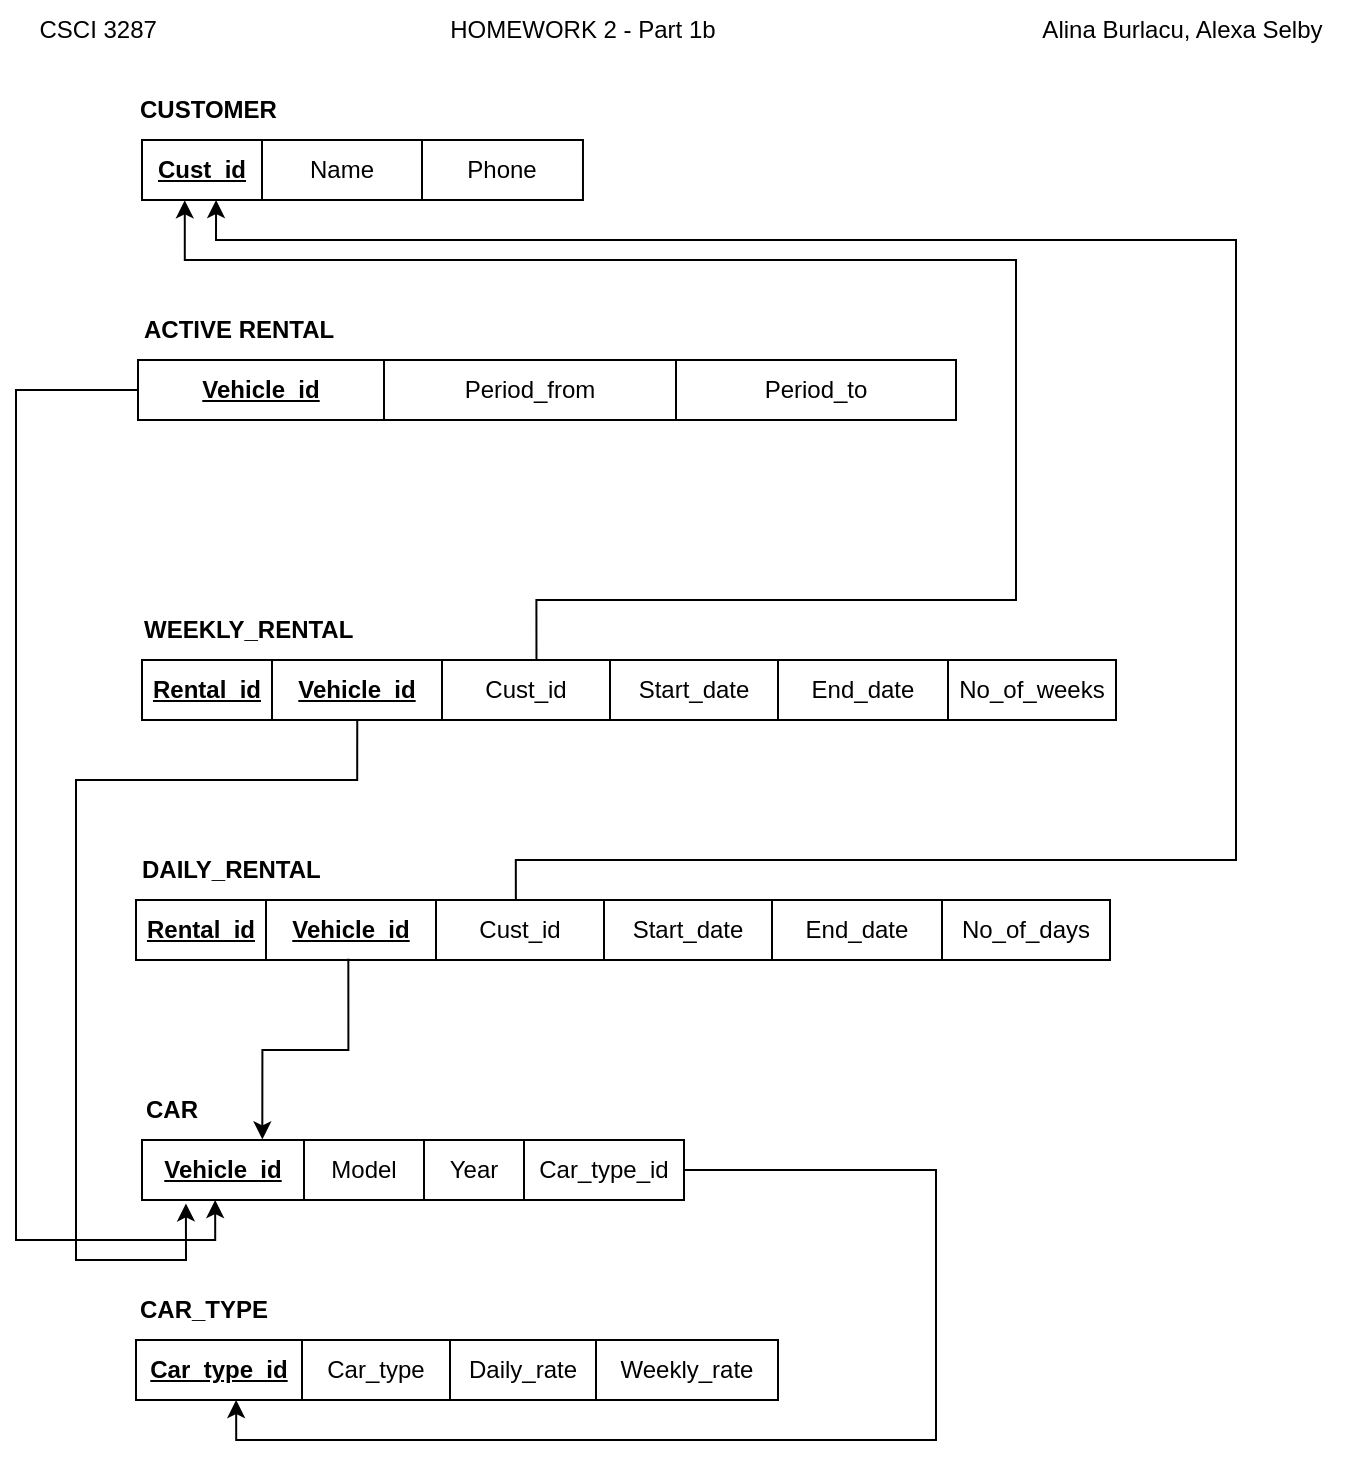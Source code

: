 <mxfile version="20.6.1" type="device"><diagram id="cauVZbbpKYxxIgJNKFxs" name="Page-1"><mxGraphModel dx="2062" dy="1225" grid="1" gridSize="10" guides="1" tooltips="1" connect="1" arrows="1" fold="1" page="1" pageScale="1" pageWidth="850" pageHeight="1100" math="0" shadow="0"><root><mxCell id="0"/><mxCell id="1" parent="0"/><mxCell id="-1CipA712FXQCuzZja-_-1" value="CUSTOMER" style="text;html=1;strokeColor=none;fillColor=none;align=left;verticalAlign=middle;whiteSpace=wrap;rounded=0;fontStyle=1" parent="1" vertex="1"><mxGeometry x="140" y="60" width="90" height="30" as="geometry"/></mxCell><mxCell id="-1CipA712FXQCuzZja-_-2" value="CAR" style="text;html=1;strokeColor=none;fillColor=none;align=left;verticalAlign=middle;whiteSpace=wrap;rounded=0;fontStyle=1" parent="1" vertex="1"><mxGeometry x="143" y="560" width="90" height="30" as="geometry"/></mxCell><mxCell id="-1CipA712FXQCuzZja-_-3" value="CAR_TYPE" style="text;html=1;strokeColor=none;fillColor=none;align=left;verticalAlign=middle;whiteSpace=wrap;rounded=0;fontStyle=1" parent="1" vertex="1"><mxGeometry x="140" y="660" width="90" height="30" as="geometry"/></mxCell><mxCell id="-1CipA712FXQCuzZja-_-4" value="" style="shape=table;startSize=0;container=1;collapsible=0;childLayout=tableLayout;fillColor=none;" parent="1" vertex="1"><mxGeometry x="143" y="90" width="220.483" height="30" as="geometry"/></mxCell><mxCell id="-1CipA712FXQCuzZja-_-5" value="" style="shape=tableRow;horizontal=0;startSize=0;swimlaneHead=0;swimlaneBody=0;top=0;left=0;bottom=0;right=0;collapsible=0;dropTarget=0;fillColor=none;points=[[0,0.5],[1,0.5]];portConstraint=eastwest;" parent="-1CipA712FXQCuzZja-_-4" vertex="1"><mxGeometry width="220.483" height="30" as="geometry"/></mxCell><mxCell id="-1CipA712FXQCuzZja-_-6" value="&lt;b&gt;&lt;u&gt;Cust_id&lt;/u&gt;&lt;/b&gt;" style="shape=partialRectangle;html=1;whiteSpace=wrap;connectable=0;overflow=hidden;fillColor=none;top=0;left=0;bottom=0;right=0;pointerEvents=1;" parent="-1CipA712FXQCuzZja-_-5" vertex="1"><mxGeometry width="60" height="30" as="geometry"><mxRectangle width="60" height="30" as="alternateBounds"/></mxGeometry></mxCell><mxCell id="-1CipA712FXQCuzZja-_-7" value="Name" style="shape=partialRectangle;html=1;whiteSpace=wrap;connectable=0;overflow=hidden;fillColor=none;top=0;left=0;bottom=0;right=0;pointerEvents=1;" parent="-1CipA712FXQCuzZja-_-5" vertex="1"><mxGeometry x="60" width="80" height="30" as="geometry"><mxRectangle width="80" height="30" as="alternateBounds"/></mxGeometry></mxCell><mxCell id="-1CipA712FXQCuzZja-_-8" value="Phone" style="shape=partialRectangle;html=1;whiteSpace=wrap;connectable=0;overflow=hidden;fillColor=none;top=0;left=0;bottom=0;right=0;pointerEvents=1;" parent="-1CipA712FXQCuzZja-_-5" vertex="1"><mxGeometry x="140" width="80" height="30" as="geometry"><mxRectangle width="80" height="30" as="alternateBounds"/></mxGeometry></mxCell><mxCell id="-1CipA712FXQCuzZja-_-12" value="" style="shape=table;startSize=0;container=1;collapsible=0;childLayout=tableLayout;fillColor=none;" parent="1" vertex="1"><mxGeometry x="143" y="590" width="271" height="30" as="geometry"/></mxCell><mxCell id="-1CipA712FXQCuzZja-_-13" value="" style="shape=tableRow;horizontal=0;startSize=0;swimlaneHead=0;swimlaneBody=0;top=0;left=0;bottom=0;right=0;collapsible=0;dropTarget=0;fillColor=none;points=[[0,0.5],[1,0.5]];portConstraint=eastwest;" parent="-1CipA712FXQCuzZja-_-12" vertex="1"><mxGeometry width="271" height="30" as="geometry"/></mxCell><mxCell id="-1CipA712FXQCuzZja-_-14" value="&lt;b&gt;&lt;u&gt;Vehicle_id&lt;/u&gt;&lt;/b&gt;" style="shape=partialRectangle;html=1;whiteSpace=wrap;connectable=0;overflow=hidden;fillColor=none;top=0;left=0;bottom=0;right=0;pointerEvents=1;" parent="-1CipA712FXQCuzZja-_-13" vertex="1"><mxGeometry width="81" height="30" as="geometry"><mxRectangle width="81" height="30" as="alternateBounds"/></mxGeometry></mxCell><mxCell id="SQgo-P_EUQ8d1SziFp6G-8" value="Model" style="shape=partialRectangle;html=1;whiteSpace=wrap;connectable=0;overflow=hidden;fillColor=none;top=0;left=0;bottom=0;right=0;pointerEvents=1;" parent="-1CipA712FXQCuzZja-_-13" vertex="1"><mxGeometry x="81" width="60" height="30" as="geometry"><mxRectangle width="60" height="30" as="alternateBounds"/></mxGeometry></mxCell><mxCell id="SQgo-P_EUQ8d1SziFp6G-9" value="Year" style="shape=partialRectangle;html=1;whiteSpace=wrap;connectable=0;overflow=hidden;fillColor=none;top=0;left=0;bottom=0;right=0;pointerEvents=1;" parent="-1CipA712FXQCuzZja-_-13" vertex="1"><mxGeometry x="141" width="50" height="30" as="geometry"><mxRectangle width="50" height="30" as="alternateBounds"/></mxGeometry></mxCell><mxCell id="SQgo-P_EUQ8d1SziFp6G-10" value="Car_type_id" style="shape=partialRectangle;html=1;whiteSpace=wrap;connectable=0;overflow=hidden;fillColor=none;top=0;left=0;bottom=0;right=0;pointerEvents=1;" parent="-1CipA712FXQCuzZja-_-13" vertex="1"><mxGeometry x="191" width="80" height="30" as="geometry"><mxRectangle width="80" height="30" as="alternateBounds"/></mxGeometry></mxCell><mxCell id="-1CipA712FXQCuzZja-_-16" value="" style="shape=table;startSize=0;container=1;collapsible=0;childLayout=tableLayout;fillColor=none;" parent="1" vertex="1"><mxGeometry x="140" y="690" width="321" height="30" as="geometry"/></mxCell><mxCell id="-1CipA712FXQCuzZja-_-17" value="" style="shape=tableRow;horizontal=0;startSize=0;swimlaneHead=0;swimlaneBody=0;top=0;left=0;bottom=0;right=0;collapsible=0;dropTarget=0;fillColor=none;points=[[0,0.5],[1,0.5]];portConstraint=eastwest;" parent="-1CipA712FXQCuzZja-_-16" vertex="1"><mxGeometry width="321" height="30" as="geometry"/></mxCell><mxCell id="-1CipA712FXQCuzZja-_-18" value="&lt;b&gt;&lt;u&gt;Car_type_id&lt;/u&gt;&lt;/b&gt;" style="shape=partialRectangle;html=1;whiteSpace=wrap;connectable=0;overflow=hidden;fillColor=none;top=0;left=0;bottom=0;right=0;pointerEvents=1;" parent="-1CipA712FXQCuzZja-_-17" vertex="1"><mxGeometry width="83" height="30" as="geometry"><mxRectangle width="83" height="30" as="alternateBounds"/></mxGeometry></mxCell><mxCell id="-1CipA712FXQCuzZja-_-19" value="Car_type" style="shape=partialRectangle;html=1;whiteSpace=wrap;connectable=0;overflow=hidden;fillColor=none;top=0;left=0;bottom=0;right=0;pointerEvents=1;" parent="-1CipA712FXQCuzZja-_-17" vertex="1"><mxGeometry x="83" width="74" height="30" as="geometry"><mxRectangle width="74" height="30" as="alternateBounds"/></mxGeometry></mxCell><mxCell id="-1CipA712FXQCuzZja-_-21" value="Daily_rate" style="shape=partialRectangle;html=1;whiteSpace=wrap;connectable=0;overflow=hidden;fillColor=none;top=0;left=0;bottom=0;right=0;pointerEvents=1;" parent="-1CipA712FXQCuzZja-_-17" vertex="1"><mxGeometry x="157" width="73" height="30" as="geometry"><mxRectangle width="73" height="30" as="alternateBounds"/></mxGeometry></mxCell><mxCell id="-1CipA712FXQCuzZja-_-22" value="Weekly_rate" style="shape=partialRectangle;html=1;whiteSpace=wrap;connectable=0;overflow=hidden;fillColor=none;top=0;left=0;bottom=0;right=0;pointerEvents=1;" parent="-1CipA712FXQCuzZja-_-17" vertex="1"><mxGeometry x="230" width="91" height="30" as="geometry"><mxRectangle width="91" height="30" as="alternateBounds"/></mxGeometry></mxCell><mxCell id="-1CipA712FXQCuzZja-_-23" value="CSCI 3287&amp;nbsp; &amp;nbsp; &amp;nbsp; &amp;nbsp; &amp;nbsp; &amp;nbsp; &amp;nbsp; &amp;nbsp; &amp;nbsp; &amp;nbsp; &amp;nbsp; &amp;nbsp; &amp;nbsp; &amp;nbsp; &amp;nbsp; &amp;nbsp; &amp;nbsp; &amp;nbsp; &amp;nbsp; &amp;nbsp; &amp;nbsp; &amp;nbsp; HOMEWORK 2 - Part 1b&amp;nbsp; &amp;nbsp; &amp;nbsp; &amp;nbsp; &amp;nbsp; &amp;nbsp; &amp;nbsp; &amp;nbsp; &amp;nbsp; &amp;nbsp; &amp;nbsp; &amp;nbsp; &amp;nbsp; &amp;nbsp; &amp;nbsp; &amp;nbsp; &amp;nbsp; &amp;nbsp; &amp;nbsp; &amp;nbsp; &amp;nbsp; &amp;nbsp; &amp;nbsp; &amp;nbsp; &amp;nbsp;Alina Burlacu, Alexa Selby" style="text;html=1;strokeColor=none;fillColor=none;align=center;verticalAlign=middle;whiteSpace=wrap;rounded=0;" parent="1" vertex="1"><mxGeometry x="80" y="20" width="665" height="30" as="geometry"/></mxCell><mxCell id="-1CipA712FXQCuzZja-_-25" value="ACTIVE RENTAL" style="text;html=1;strokeColor=none;fillColor=none;align=left;verticalAlign=middle;whiteSpace=wrap;rounded=0;fontStyle=1" parent="1" vertex="1"><mxGeometry x="142" y="170" width="108" height="30" as="geometry"/></mxCell><mxCell id="-1CipA712FXQCuzZja-_-26" value="" style="shape=table;startSize=0;container=1;collapsible=0;childLayout=tableLayout;fillColor=none;" parent="1" vertex="1"><mxGeometry x="141" y="200" width="409" height="30" as="geometry"/></mxCell><mxCell id="-1CipA712FXQCuzZja-_-27" value="" style="shape=tableRow;horizontal=0;startSize=0;swimlaneHead=0;swimlaneBody=0;top=0;left=0;bottom=0;right=0;collapsible=0;dropTarget=0;fillColor=none;points=[[0,0.5],[1,0.5]];portConstraint=eastwest;" parent="-1CipA712FXQCuzZja-_-26" vertex="1"><mxGeometry width="409" height="30" as="geometry"/></mxCell><mxCell id="-1CipA712FXQCuzZja-_-28" value="&lt;b&gt;&lt;u&gt;Vehicle_id&lt;/u&gt;&lt;/b&gt;" style="shape=partialRectangle;html=1;whiteSpace=wrap;connectable=0;overflow=hidden;fillColor=none;top=0;left=0;bottom=0;right=0;pointerEvents=1;" parent="-1CipA712FXQCuzZja-_-27" vertex="1"><mxGeometry width="123" height="30" as="geometry"><mxRectangle width="123" height="30" as="alternateBounds"/></mxGeometry></mxCell><mxCell id="-1CipA712FXQCuzZja-_-29" value="Period_from" style="shape=partialRectangle;html=1;whiteSpace=wrap;connectable=0;overflow=hidden;fillColor=none;top=0;left=0;bottom=0;right=0;pointerEvents=1;" parent="-1CipA712FXQCuzZja-_-27" vertex="1"><mxGeometry x="123" width="146" height="30" as="geometry"><mxRectangle width="146" height="30" as="alternateBounds"/></mxGeometry></mxCell><mxCell id="SQgo-P_EUQ8d1SziFp6G-3" value="Period_to" style="shape=partialRectangle;html=1;whiteSpace=wrap;connectable=0;overflow=hidden;fillColor=none;top=0;left=0;bottom=0;right=0;pointerEvents=1;" parent="-1CipA712FXQCuzZja-_-27" vertex="1"><mxGeometry x="269" width="140" height="30" as="geometry"><mxRectangle width="140" height="30" as="alternateBounds"/></mxGeometry></mxCell><mxCell id="-1CipA712FXQCuzZja-_-30" value="WEEKLY_RENTAL" style="text;html=1;strokeColor=none;fillColor=none;align=left;verticalAlign=middle;whiteSpace=wrap;rounded=0;fontStyle=1" parent="1" vertex="1"><mxGeometry x="142" y="320" width="138" height="30" as="geometry"/></mxCell><mxCell id="F4JghN9xpV3Ovwi1StCN-41" style="edgeStyle=orthogonalEdgeStyle;rounded=0;orthogonalLoop=1;jettySize=auto;html=1;exitX=0.221;exitY=1;exitDx=0;exitDy=0;exitPerimeter=0;entryX=0.081;entryY=1.057;entryDx=0;entryDy=0;entryPerimeter=0;" edge="1" parent="1" source="-1CipA712FXQCuzZja-_-32" target="-1CipA712FXQCuzZja-_-13"><mxGeometry relative="1" as="geometry"><mxPoint x="110" y="560" as="targetPoint"/><Array as="points"><mxPoint x="251" y="410"/><mxPoint x="110" y="410"/><mxPoint x="110" y="650"/><mxPoint x="165" y="650"/></Array></mxGeometry></mxCell><mxCell id="-1CipA712FXQCuzZja-_-31" value="" style="shape=table;startSize=0;container=1;collapsible=0;childLayout=tableLayout;fillColor=none;" parent="1" vertex="1"><mxGeometry x="143" y="350" width="487" height="30" as="geometry"/></mxCell><mxCell id="-1CipA712FXQCuzZja-_-32" value="" style="shape=tableRow;horizontal=0;startSize=0;swimlaneHead=0;swimlaneBody=0;top=0;left=0;bottom=0;right=0;collapsible=0;dropTarget=0;fillColor=none;points=[[0,0.5],[1,0.5]];portConstraint=eastwest;" parent="-1CipA712FXQCuzZja-_-31" vertex="1"><mxGeometry width="487" height="30" as="geometry"/></mxCell><mxCell id="-1CipA712FXQCuzZja-_-33" value="&lt;b&gt;&lt;u&gt;Rental_id&lt;/u&gt;&lt;/b&gt;" style="shape=partialRectangle;html=1;whiteSpace=wrap;connectable=0;overflow=hidden;fillColor=none;top=0;left=0;bottom=0;right=0;pointerEvents=1;" parent="-1CipA712FXQCuzZja-_-32" vertex="1"><mxGeometry width="65" height="30" as="geometry"><mxRectangle width="65" height="30" as="alternateBounds"/></mxGeometry></mxCell><mxCell id="F4JghN9xpV3Ovwi1StCN-2" value="&lt;b&gt;&lt;u&gt;Vehicle_id&lt;/u&gt;&lt;/b&gt;" style="shape=partialRectangle;html=1;whiteSpace=wrap;connectable=0;overflow=hidden;fillColor=none;top=0;left=0;bottom=0;right=0;pointerEvents=1;" vertex="1" parent="-1CipA712FXQCuzZja-_-32"><mxGeometry x="65" width="85" height="30" as="geometry"><mxRectangle width="85" height="30" as="alternateBounds"/></mxGeometry></mxCell><mxCell id="F4JghN9xpV3Ovwi1StCN-3" value="Cust_id" style="shape=partialRectangle;html=1;whiteSpace=wrap;connectable=0;overflow=hidden;fillColor=none;top=0;left=0;bottom=0;right=0;pointerEvents=1;" vertex="1" parent="-1CipA712FXQCuzZja-_-32"><mxGeometry x="150" width="84" height="30" as="geometry"><mxRectangle width="84" height="30" as="alternateBounds"/></mxGeometry></mxCell><mxCell id="F4JghN9xpV3Ovwi1StCN-4" value="Start_date" style="shape=partialRectangle;html=1;whiteSpace=wrap;connectable=0;overflow=hidden;fillColor=none;top=0;left=0;bottom=0;right=0;pointerEvents=1;" vertex="1" parent="-1CipA712FXQCuzZja-_-32"><mxGeometry x="234" width="84" height="30" as="geometry"><mxRectangle width="84" height="30" as="alternateBounds"/></mxGeometry></mxCell><mxCell id="-1CipA712FXQCuzZja-_-34" value="End_date" style="shape=partialRectangle;html=1;whiteSpace=wrap;connectable=0;overflow=hidden;fillColor=none;top=0;left=0;bottom=0;right=0;pointerEvents=1;" parent="-1CipA712FXQCuzZja-_-32" vertex="1"><mxGeometry x="318" width="85" height="30" as="geometry"><mxRectangle width="85" height="30" as="alternateBounds"/></mxGeometry></mxCell><mxCell id="F4JghN9xpV3Ovwi1StCN-1" value="No_of_weeks" style="shape=partialRectangle;html=1;whiteSpace=wrap;connectable=0;overflow=hidden;fillColor=none;top=0;left=0;bottom=0;right=0;pointerEvents=1;" vertex="1" parent="-1CipA712FXQCuzZja-_-32"><mxGeometry x="403" width="84" height="30" as="geometry"><mxRectangle width="84" height="30" as="alternateBounds"/></mxGeometry></mxCell><mxCell id="-1CipA712FXQCuzZja-_-35" value="DAILY_RENTAL" style="text;html=1;strokeColor=none;fillColor=none;align=left;verticalAlign=middle;whiteSpace=wrap;rounded=0;fontStyle=1" parent="1" vertex="1"><mxGeometry x="141" y="440" width="120" height="30" as="geometry"/></mxCell><mxCell id="SQgo-P_EUQ8d1SziFp6G-112" style="edgeStyle=orthogonalEdgeStyle;rounded=0;orthogonalLoop=1;jettySize=auto;html=1;entryX=0.097;entryY=1.006;entryDx=0;entryDy=0;entryPerimeter=0;exitX=0.405;exitY=0;exitDx=0;exitDy=0;exitPerimeter=0;" parent="1" source="-1CipA712FXQCuzZja-_-32" target="-1CipA712FXQCuzZja-_-5" edge="1"><mxGeometry relative="1" as="geometry"><Array as="points"><mxPoint x="340" y="320"/><mxPoint x="580" y="320"/><mxPoint x="580" y="150"/><mxPoint x="164" y="150"/></Array></mxGeometry></mxCell><mxCell id="F4JghN9xpV3Ovwi1StCN-5" style="edgeStyle=orthogonalEdgeStyle;rounded=0;orthogonalLoop=1;jettySize=auto;html=1;entryX=0.156;entryY=1;entryDx=0;entryDy=0;entryPerimeter=0;" edge="1" parent="1" source="-1CipA712FXQCuzZja-_-13" target="-1CipA712FXQCuzZja-_-17"><mxGeometry relative="1" as="geometry"><Array as="points"><mxPoint x="540" y="605"/><mxPoint x="540" y="740"/><mxPoint x="190" y="740"/></Array></mxGeometry></mxCell><mxCell id="F4JghN9xpV3Ovwi1StCN-14" value="" style="shape=table;startSize=0;container=1;collapsible=0;childLayout=tableLayout;fillColor=none;" vertex="1" parent="1"><mxGeometry x="140" y="470" width="487" height="30" as="geometry"/></mxCell><mxCell id="F4JghN9xpV3Ovwi1StCN-15" value="" style="shape=tableRow;horizontal=0;startSize=0;swimlaneHead=0;swimlaneBody=0;top=0;left=0;bottom=0;right=0;collapsible=0;dropTarget=0;fillColor=none;points=[[0,0.5],[1,0.5]];portConstraint=eastwest;" vertex="1" parent="F4JghN9xpV3Ovwi1StCN-14"><mxGeometry width="487" height="30" as="geometry"/></mxCell><mxCell id="F4JghN9xpV3Ovwi1StCN-16" value="&lt;b&gt;&lt;u&gt;Rental_id&lt;/u&gt;&lt;/b&gt;" style="shape=partialRectangle;html=1;whiteSpace=wrap;connectable=0;overflow=hidden;fillColor=none;top=0;left=0;bottom=0;right=0;pointerEvents=1;" vertex="1" parent="F4JghN9xpV3Ovwi1StCN-15"><mxGeometry width="65" height="30" as="geometry"><mxRectangle width="65" height="30" as="alternateBounds"/></mxGeometry></mxCell><mxCell id="F4JghN9xpV3Ovwi1StCN-17" value="&lt;b&gt;&lt;u&gt;Vehicle_id&lt;/u&gt;&lt;/b&gt;" style="shape=partialRectangle;html=1;whiteSpace=wrap;connectable=0;overflow=hidden;fillColor=none;top=0;left=0;bottom=0;right=0;pointerEvents=1;" vertex="1" parent="F4JghN9xpV3Ovwi1StCN-15"><mxGeometry x="65" width="85" height="30" as="geometry"><mxRectangle width="85" height="30" as="alternateBounds"/></mxGeometry></mxCell><mxCell id="F4JghN9xpV3Ovwi1StCN-18" value="Cust_id" style="shape=partialRectangle;html=1;whiteSpace=wrap;connectable=0;overflow=hidden;fillColor=none;top=0;left=0;bottom=0;right=0;pointerEvents=1;" vertex="1" parent="F4JghN9xpV3Ovwi1StCN-15"><mxGeometry x="150" width="84" height="30" as="geometry"><mxRectangle width="84" height="30" as="alternateBounds"/></mxGeometry></mxCell><mxCell id="F4JghN9xpV3Ovwi1StCN-19" value="Start_date" style="shape=partialRectangle;html=1;whiteSpace=wrap;connectable=0;overflow=hidden;fillColor=none;top=0;left=0;bottom=0;right=0;pointerEvents=1;" vertex="1" parent="F4JghN9xpV3Ovwi1StCN-15"><mxGeometry x="234" width="84" height="30" as="geometry"><mxRectangle width="84" height="30" as="alternateBounds"/></mxGeometry></mxCell><mxCell id="F4JghN9xpV3Ovwi1StCN-20" value="End_date" style="shape=partialRectangle;html=1;whiteSpace=wrap;connectable=0;overflow=hidden;fillColor=none;top=0;left=0;bottom=0;right=0;pointerEvents=1;" vertex="1" parent="F4JghN9xpV3Ovwi1StCN-15"><mxGeometry x="318" width="85" height="30" as="geometry"><mxRectangle width="85" height="30" as="alternateBounds"/></mxGeometry></mxCell><mxCell id="F4JghN9xpV3Ovwi1StCN-21" value="No_of_days" style="shape=partialRectangle;html=1;whiteSpace=wrap;connectable=0;overflow=hidden;fillColor=none;top=0;left=0;bottom=0;right=0;pointerEvents=1;" vertex="1" parent="F4JghN9xpV3Ovwi1StCN-15"><mxGeometry x="403" width="84" height="30" as="geometry"><mxRectangle width="84" height="30" as="alternateBounds"/></mxGeometry></mxCell><mxCell id="F4JghN9xpV3Ovwi1StCN-38" style="edgeStyle=orthogonalEdgeStyle;rounded=0;orthogonalLoop=1;jettySize=auto;html=1;entryX=0.168;entryY=1;entryDx=0;entryDy=0;entryPerimeter=0;exitX=0.39;exitY=0;exitDx=0;exitDy=0;exitPerimeter=0;" edge="1" parent="1" source="F4JghN9xpV3Ovwi1StCN-15" target="-1CipA712FXQCuzZja-_-5"><mxGeometry relative="1" as="geometry"><Array as="points"><mxPoint x="330" y="450"/><mxPoint x="690" y="450"/><mxPoint x="690" y="140"/><mxPoint x="180" y="140"/></Array></mxGeometry></mxCell><mxCell id="F4JghN9xpV3Ovwi1StCN-39" style="edgeStyle=orthogonalEdgeStyle;rounded=0;orthogonalLoop=1;jettySize=auto;html=1;entryX=0.135;entryY=1;entryDx=0;entryDy=0;entryPerimeter=0;" edge="1" parent="1" source="-1CipA712FXQCuzZja-_-27" target="-1CipA712FXQCuzZja-_-13"><mxGeometry relative="1" as="geometry"><Array as="points"><mxPoint x="80" y="215"/><mxPoint x="80" y="640"/><mxPoint x="180" y="640"/></Array></mxGeometry></mxCell><mxCell id="F4JghN9xpV3Ovwi1StCN-42" style="edgeStyle=orthogonalEdgeStyle;rounded=0;orthogonalLoop=1;jettySize=auto;html=1;exitX=0.218;exitY=0.981;exitDx=0;exitDy=0;entryX=0.222;entryY=-0.01;entryDx=0;entryDy=0;entryPerimeter=0;exitPerimeter=0;" edge="1" parent="1" source="F4JghN9xpV3Ovwi1StCN-15" target="-1CipA712FXQCuzZja-_-13"><mxGeometry relative="1" as="geometry"><Array as="points"><mxPoint x="246" y="545"/><mxPoint x="203" y="545"/></Array></mxGeometry></mxCell></root></mxGraphModel></diagram></mxfile>